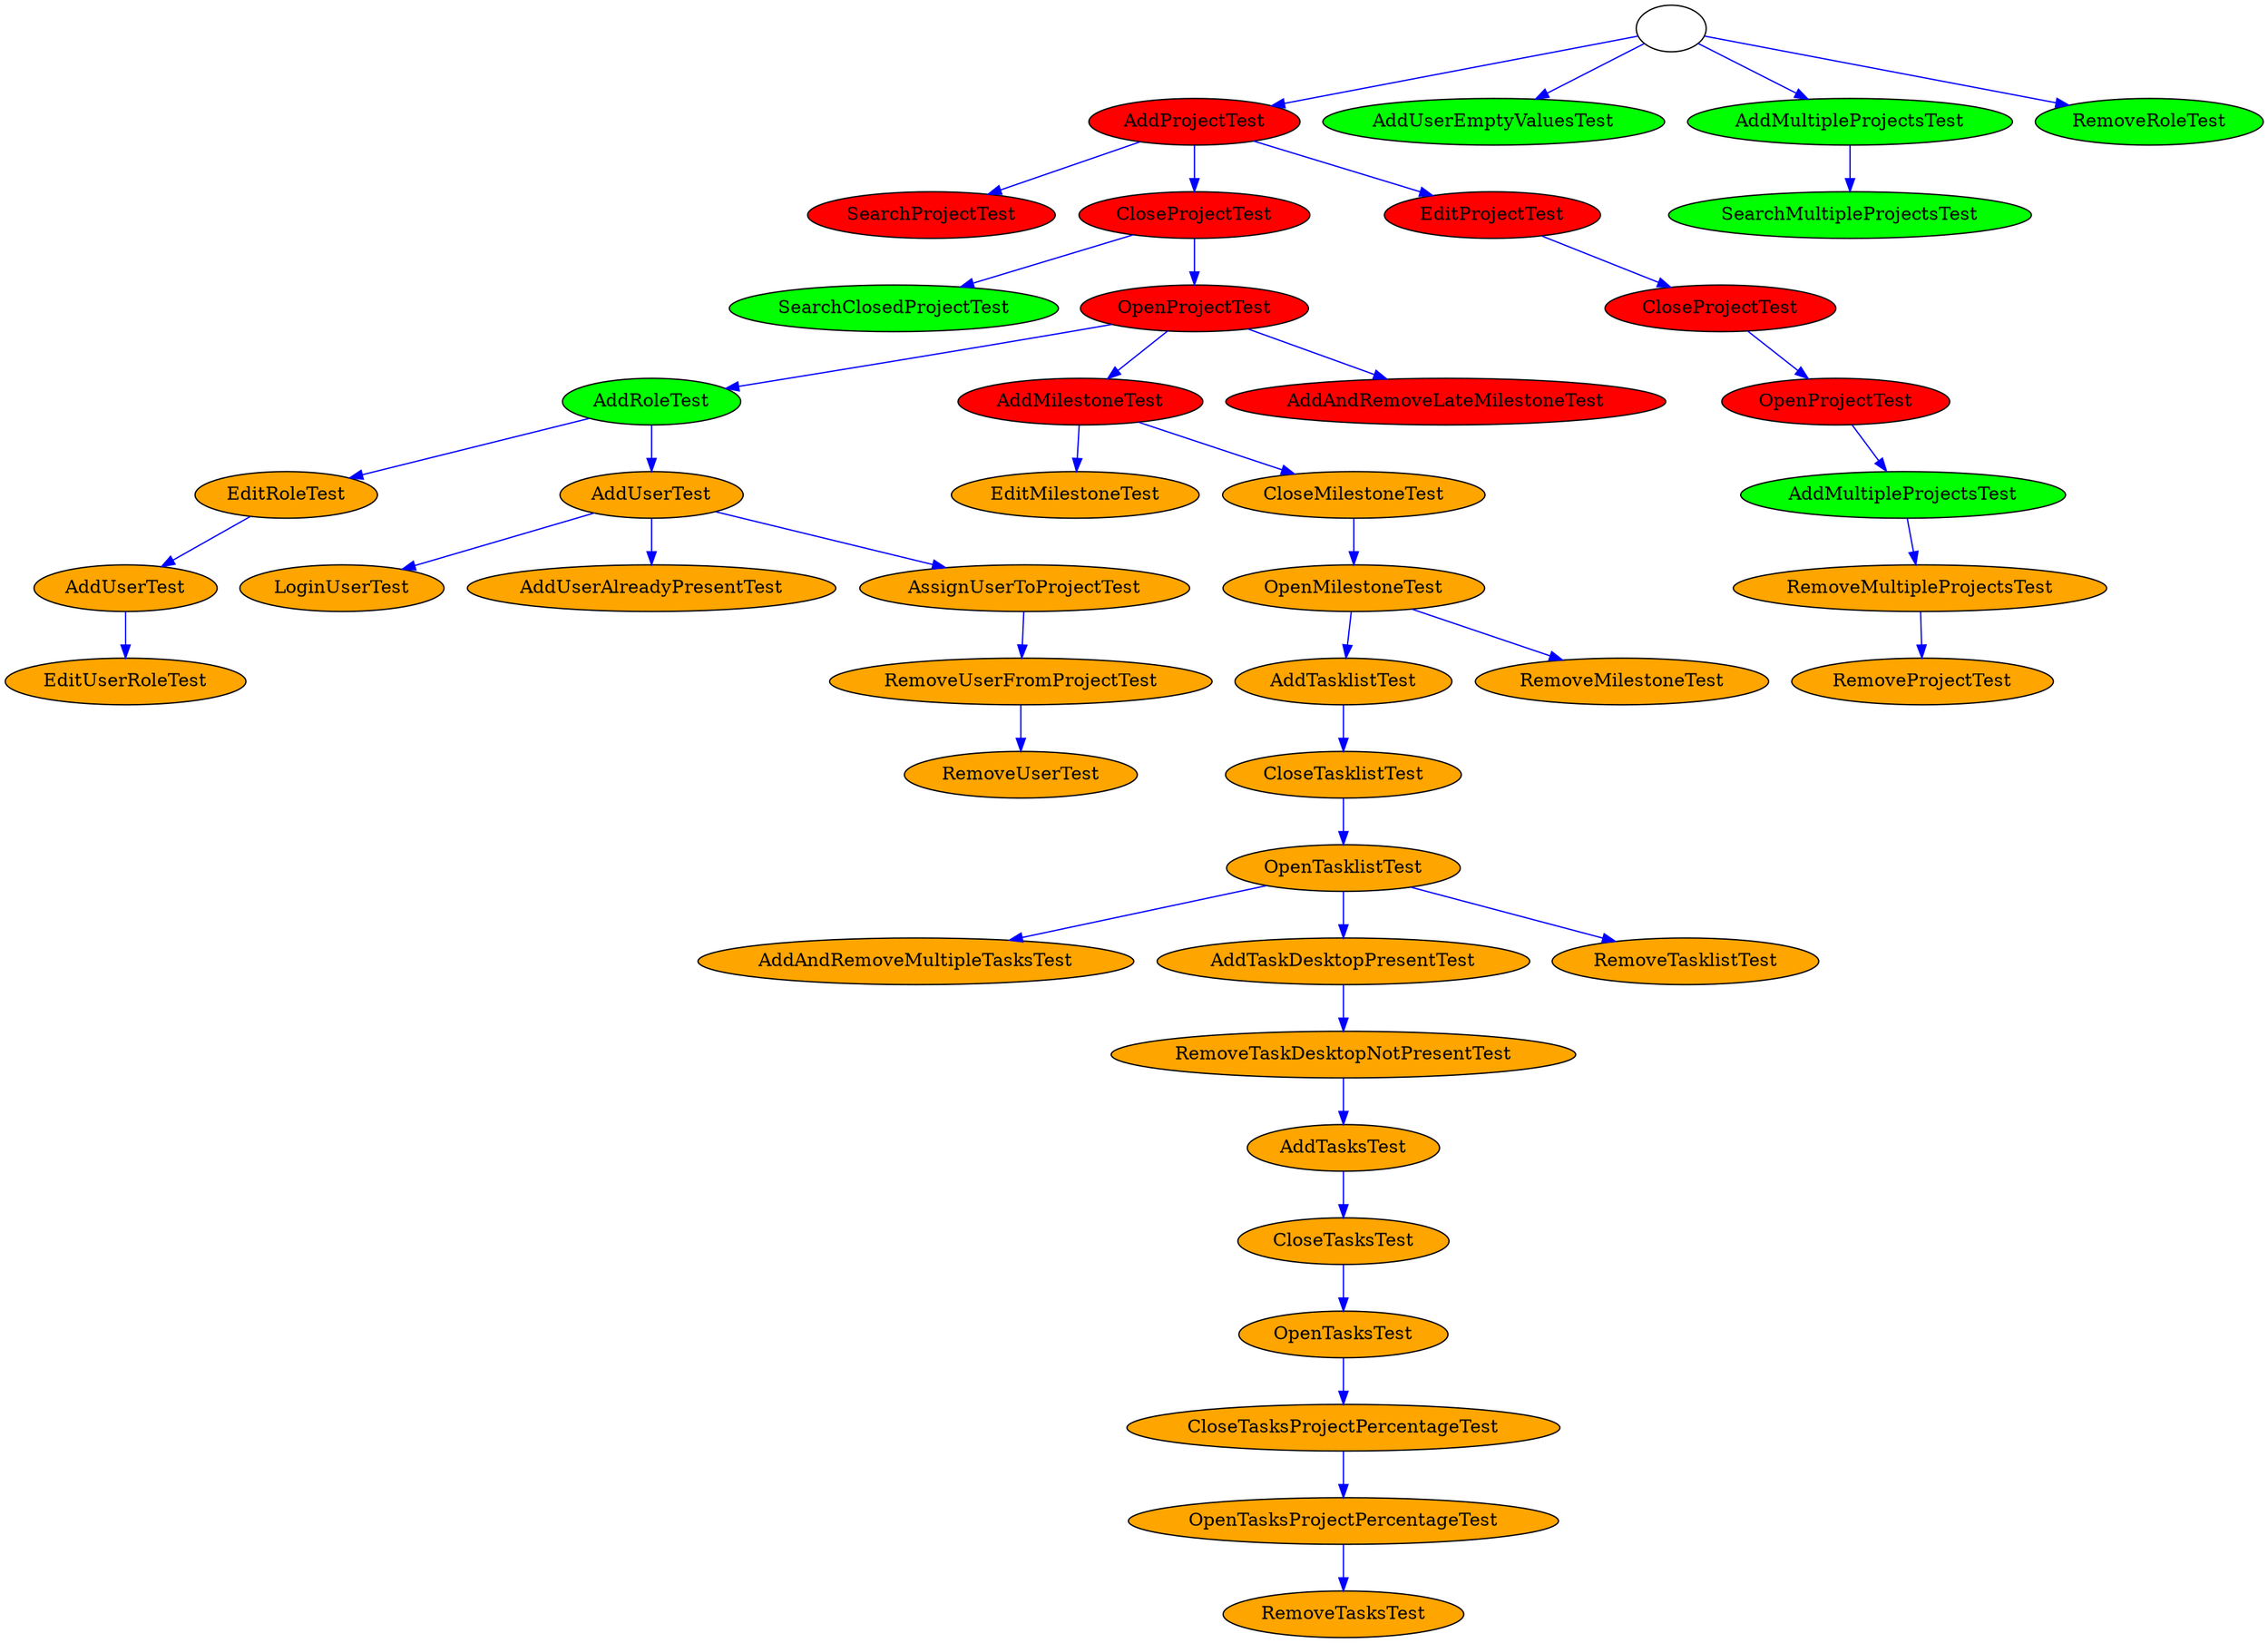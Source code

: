 strict digraph G {
root_925284253 [ label="" color = "black" ];
AddProjectTest_1197388301 [ label="AddProjectTest"fillcolor="red" style="filled" fontcolor="black" ];
AddUserEmptyValuesTest_1966112996 [ label="AddUserEmptyValuesTest"fillcolor="green" style="filled" fontcolor="black" ];
AddMultipleProjectsTest_1482221922 [ label="AddMultipleProjectsTest"fillcolor="green" style="filled" fontcolor="black" ];
RemoveRoleTest_765603050 [ label="RemoveRoleTest"fillcolor="green" style="filled" fontcolor="black" ];
SearchProjectTest_325822962 [ label="SearchProjectTest"fillcolor="red" style="filled" fontcolor="black" ];
CloseProjectTest_307571683 [ label="CloseProjectTest"fillcolor="red" style="filled" fontcolor="black" ];
EditProjectTest_969143501 [ label="EditProjectTest"fillcolor="red" style="filled" fontcolor="black" ];
SearchMultipleProjectsTest_973759353 [ label="SearchMultipleProjectsTest"fillcolor="green" style="filled" fontcolor="black" ];
SearchClosedProjectTest_724057008 [ label="SearchClosedProjectTest"fillcolor="green" style="filled" fontcolor="black" ];
OpenProjectTest_420952295 [ label="OpenProjectTest"fillcolor="red" style="filled" fontcolor="black" ];
CloseProjectTest_535816483 [ label="CloseProjectTest"fillcolor="red" style="filled" fontcolor="black" ];
AddRoleTest_1896567676 [ label="AddRoleTest"fillcolor="green" style="filled" fontcolor="black" ];
AddMilestoneTest_1224777842 [ label="AddMilestoneTest"fillcolor="red" style="filled" fontcolor="black" ];
AddAndRemoveLateMilestoneTest_1494943934 [ label="AddAndRemoveLateMilestoneTest"fillcolor="red" style="filled" fontcolor="black" ];
OpenProjectTest_649197095 [ label="OpenProjectTest"fillcolor="red" style="filled" fontcolor="black" ];
EditRoleTest_324894105 [ label="EditRoleTest"fillcolor="orange" style="filled" fontcolor="black" ];
AddUserTest_27572146 [ label="AddUserTest"fillcolor="orange" style="filled" fontcolor="black" ];
EditMilestoneTest_2107412647 [ label="EditMilestoneTest"fillcolor="orange" style="filled" fontcolor="black" ];
CloseMilestoneTest_670117366 [ label="CloseMilestoneTest"fillcolor="orange" style="filled" fontcolor="black" ];
AddMultipleProjectsTest_1758309080 [ label="AddMultipleProjectsTest"fillcolor="green" style="filled" fontcolor="black" ];
AddUserTest_2101077661 [ label="AddUserTest"fillcolor="orange" style="filled" fontcolor="black" ];
LoginUserTest_1922678546 [ label="LoginUserTest"fillcolor="orange" style="filled" fontcolor="black" ];
AddUserAlreadyPresentTest_18721704 [ label="AddUserAlreadyPresentTest"fillcolor="orange" style="filled" fontcolor="black" ];
AssignUserToProjectTest_221463069 [ label="AssignUserToProjectTest"fillcolor="orange" style="filled" fontcolor="black" ];
OpenMilestoneTest_1457430995 [ label="OpenMilestoneTest"fillcolor="orange" style="filled" fontcolor="black" ];
RemoveMultipleProjectsTest_1153508344 [ label="RemoveMultipleProjectsTest"fillcolor="orange" style="filled" fontcolor="black" ];
EditUserRoleTest_2118523151 [ label="EditUserRoleTest"fillcolor="orange" style="filled" fontcolor="black" ];
RemoveUserFromProjectTest_1737408622 [ label="RemoveUserFromProjectTest"fillcolor="orange" style="filled" fontcolor="black" ];
AddTasklistTest_1277418585 [ label="AddTasklistTest"fillcolor="orange" style="filled" fontcolor="black" ];
RemoveMilestoneTest_68365997 [ label="RemoveMilestoneTest"fillcolor="orange" style="filled" fontcolor="black" ];
RemoveProjectTest_1161608984 [ label="RemoveProjectTest"fillcolor="orange" style="filled" fontcolor="black" ];
RemoveUserTest_758219607 [ label="RemoveUserTest"fillcolor="orange" style="filled" fontcolor="black" ];
CloseTasklistTest_309944341 [ label="CloseTasklistTest"fillcolor="orange" style="filled" fontcolor="black" ];
OpenTasklistTest_468244222 [ label="OpenTasklistTest"fillcolor="orange" style="filled" fontcolor="black" ];
AddAndRemoveMultipleTasksTest_126292069 [ label="AddAndRemoveMultipleTasksTest"fillcolor="orange" style="filled" fontcolor="black" ];
AddTaskDesktopPresentTest_439798853 [ label="AddTaskDesktopPresentTest"fillcolor="orange" style="filled" fontcolor="black" ];
RemoveTasklistTest_1775513416 [ label="RemoveTasklistTest"fillcolor="orange" style="filled" fontcolor="black" ];
RemoveTaskDesktopNotPresentTest_1115167427 [ label="RemoveTaskDesktopNotPresentTest"fillcolor="orange" style="filled" fontcolor="black" ];
AddTasksTest_212781574 [ label="AddTasksTest"fillcolor="orange" style="filled" fontcolor="black" ];
CloseTasksTest_456338121 [ label="CloseTasksTest"fillcolor="orange" style="filled" fontcolor="black" ];
OpenTasksTest_1579875147 [ label="OpenTasksTest"fillcolor="orange" style="filled" fontcolor="black" ];
CloseTasksProjectPercentageTest_953437461 [ label="CloseTasksProjectPercentageTest"fillcolor="orange" style="filled" fontcolor="black" ];
OpenTasksProjectPercentageTest_249257682 [ label="OpenTasksProjectPercentageTest"fillcolor="orange" style="filled" fontcolor="black" ];
RemoveTasksTest_668566260 [ label="RemoveTasksTest"fillcolor="orange" style="filled" fontcolor="black" ];
  root_925284253 -> AddProjectTest_1197388301 [ label="" color="blue" ];
  root_925284253 -> AddUserEmptyValuesTest_1966112996 [ label="" color="blue" ];
  root_925284253 -> AddMultipleProjectsTest_1482221922 [ label="" color="blue" ];
  root_925284253 -> RemoveRoleTest_765603050 [ label="" color="blue" ];
  AddProjectTest_1197388301 -> SearchProjectTest_325822962 [ label="" color="blue" ];
  AddProjectTest_1197388301 -> CloseProjectTest_307571683 [ label="" color="blue" ];
  AddProjectTest_1197388301 -> EditProjectTest_969143501 [ label="" color="blue" ];
  AddMultipleProjectsTest_1482221922 -> SearchMultipleProjectsTest_973759353 [ label="" color="blue" ];
  CloseProjectTest_307571683 -> SearchClosedProjectTest_724057008 [ label="" color="blue" ];
  CloseProjectTest_307571683 -> OpenProjectTest_420952295 [ label="" color="blue" ];
  EditProjectTest_969143501 -> CloseProjectTest_535816483 [ label="" color="blue" ];
  OpenProjectTest_420952295 -> AddRoleTest_1896567676 [ label="" color="blue" ];
  OpenProjectTest_420952295 -> AddMilestoneTest_1224777842 [ label="" color="blue" ];
  OpenProjectTest_420952295 -> AddAndRemoveLateMilestoneTest_1494943934 [ label="" color="blue" ];
  CloseProjectTest_535816483 -> OpenProjectTest_649197095 [ label="" color="blue" ];
  AddRoleTest_1896567676 -> EditRoleTest_324894105 [ label="" color="blue" ];
  AddRoleTest_1896567676 -> AddUserTest_27572146 [ label="" color="blue" ];
  AddMilestoneTest_1224777842 -> EditMilestoneTest_2107412647 [ label="" color="blue" ];
  AddMilestoneTest_1224777842 -> CloseMilestoneTest_670117366 [ label="" color="blue" ];
  OpenProjectTest_649197095 -> AddMultipleProjectsTest_1758309080 [ label="" color="blue" ];
  EditRoleTest_324894105 -> AddUserTest_2101077661 [ label="" color="blue" ];
  AddUserTest_27572146 -> LoginUserTest_1922678546 [ label="" color="blue" ];
  AddUserTest_27572146 -> AddUserAlreadyPresentTest_18721704 [ label="" color="blue" ];
  AddUserTest_27572146 -> AssignUserToProjectTest_221463069 [ label="" color="blue" ];
  CloseMilestoneTest_670117366 -> OpenMilestoneTest_1457430995 [ label="" color="blue" ];
  AddMultipleProjectsTest_1758309080 -> RemoveMultipleProjectsTest_1153508344 [ label="" color="blue" ];
  AddUserTest_2101077661 -> EditUserRoleTest_2118523151 [ label="" color="blue" ];
  AssignUserToProjectTest_221463069 -> RemoveUserFromProjectTest_1737408622 [ label="" color="blue" ];
  OpenMilestoneTest_1457430995 -> AddTasklistTest_1277418585 [ label="" color="blue" ];
  OpenMilestoneTest_1457430995 -> RemoveMilestoneTest_68365997 [ label="" color="blue" ];
  RemoveMultipleProjectsTest_1153508344 -> RemoveProjectTest_1161608984 [ label="" color="blue" ];
  RemoveUserFromProjectTest_1737408622 -> RemoveUserTest_758219607 [ label="" color="blue" ];
  AddTasklistTest_1277418585 -> CloseTasklistTest_309944341 [ label="" color="blue" ];
  CloseTasklistTest_309944341 -> OpenTasklistTest_468244222 [ label="" color="blue" ];
  OpenTasklistTest_468244222 -> AddAndRemoveMultipleTasksTest_126292069 [ label="" color="blue" ];
  OpenTasklistTest_468244222 -> AddTaskDesktopPresentTest_439798853 [ label="" color="blue" ];
  OpenTasklistTest_468244222 -> RemoveTasklistTest_1775513416 [ label="" color="blue" ];
  AddTaskDesktopPresentTest_439798853 -> RemoveTaskDesktopNotPresentTest_1115167427 [ label="" color="blue" ];
  RemoveTaskDesktopNotPresentTest_1115167427 -> AddTasksTest_212781574 [ label="" color="blue" ];
  AddTasksTest_212781574 -> CloseTasksTest_456338121 [ label="" color="blue" ];
  CloseTasksTest_456338121 -> OpenTasksTest_1579875147 [ label="" color="blue" ];
  OpenTasksTest_1579875147 -> CloseTasksProjectPercentageTest_953437461 [ label="" color="blue" ];
  CloseTasksProjectPercentageTest_953437461 -> OpenTasksProjectPercentageTest_249257682 [ label="" color="blue" ];
  OpenTasksProjectPercentageTest_249257682 -> RemoveTasksTest_668566260 [ label="" color="blue" ];
}

